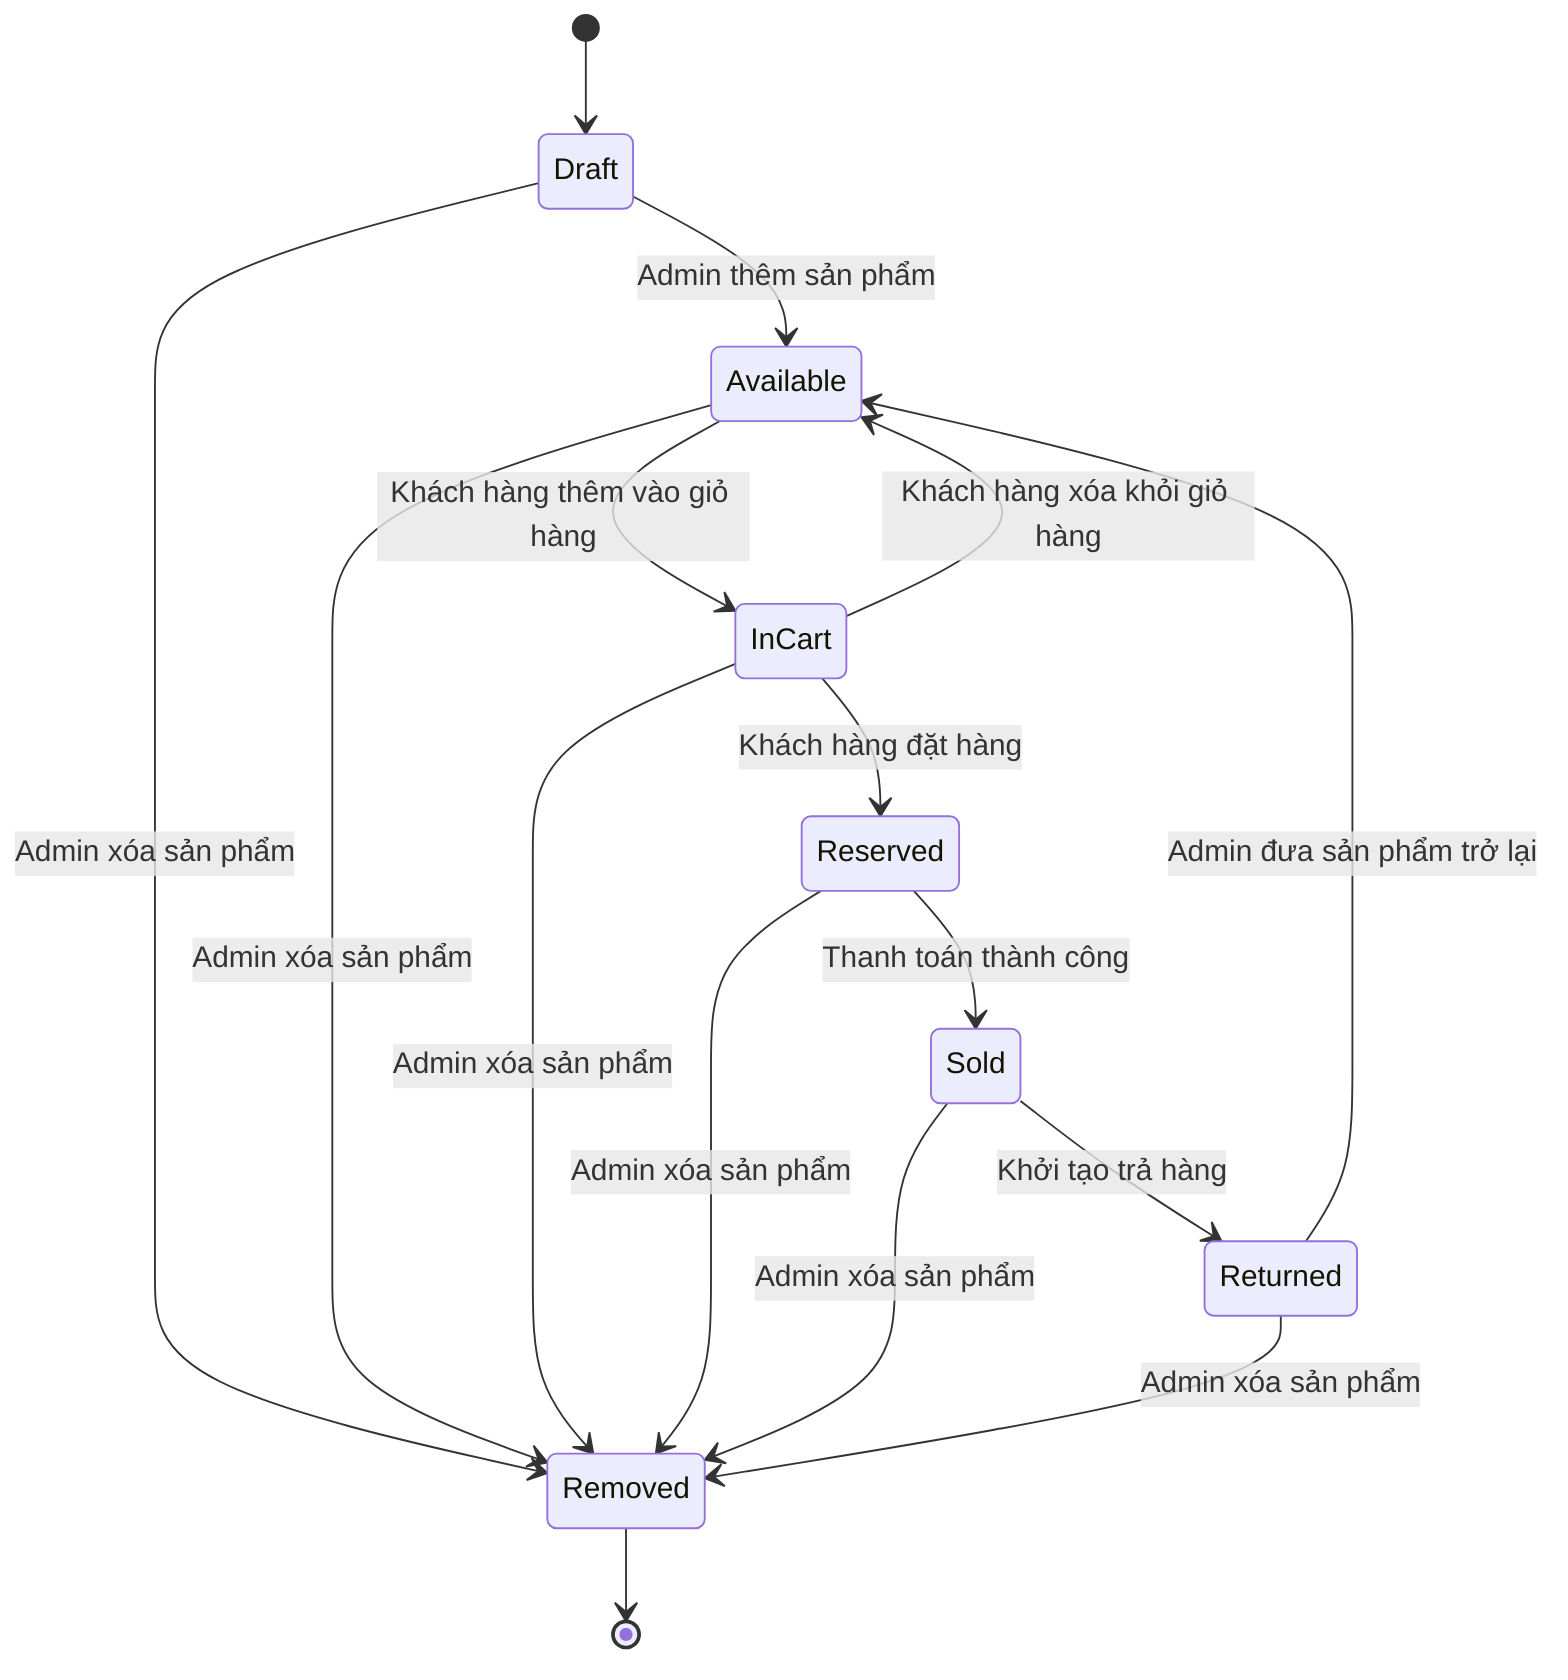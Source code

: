 stateDiagram-v2
    [*] --> Draft
    Draft --> Available: Admin thêm sản phẩm
    Available --> InCart: Khách hàng thêm vào giỏ hàng
    InCart --> Available: Khách hàng xóa khỏi giỏ hàng
    InCart --> Reserved: Khách hàng đặt hàng
    Reserved --> Sold: Thanh toán thành công
    Sold --> Returned: Khởi tạo trả hàng
    Returned --> Available: Admin đưa sản phẩm trở lại

    %% Admin removes item from any state
    Draft --> Removed: Admin xóa sản phẩm
    Available --> Removed: Admin xóa sản phẩm
    InCart --> Removed: Admin xóa sản phẩm
    Reserved --> Removed: Admin xóa sản phẩm
    Sold --> Removed: Admin xóa sản phẩm
    Returned --> Removed: Admin xóa sản phẩm

    Removed --> [*]